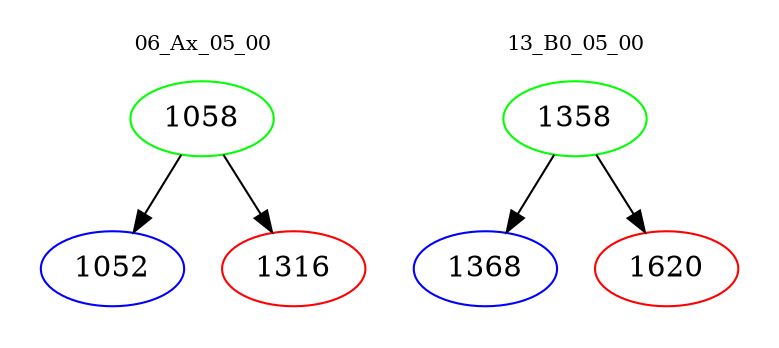 digraph{
subgraph cluster_0 {
color = white
label = "06_Ax_05_00";
fontsize=10;
T0_1058 [label="1058", color="green"]
T0_1058 -> T0_1052 [color="black"]
T0_1052 [label="1052", color="blue"]
T0_1058 -> T0_1316 [color="black"]
T0_1316 [label="1316", color="red"]
}
subgraph cluster_1 {
color = white
label = "13_B0_05_00";
fontsize=10;
T1_1358 [label="1358", color="green"]
T1_1358 -> T1_1368 [color="black"]
T1_1368 [label="1368", color="blue"]
T1_1358 -> T1_1620 [color="black"]
T1_1620 [label="1620", color="red"]
}
}
